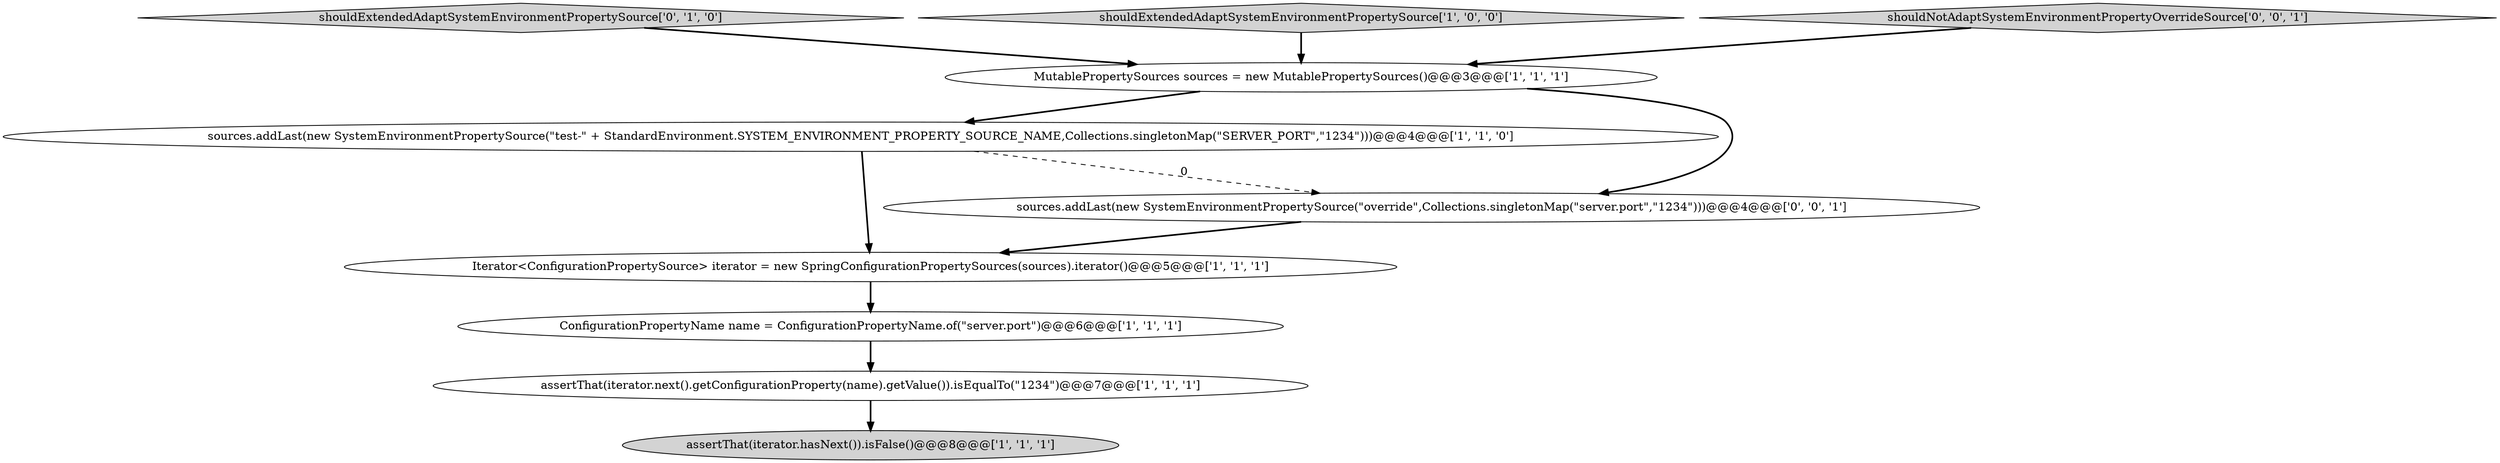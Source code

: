 digraph {
6 [style = filled, label = "sources.addLast(new SystemEnvironmentPropertySource(\"test-\" + StandardEnvironment.SYSTEM_ENVIRONMENT_PROPERTY_SOURCE_NAME,Collections.singletonMap(\"SERVER_PORT\",\"1234\")))@@@4@@@['1', '1', '0']", fillcolor = white, shape = ellipse image = "AAA0AAABBB1BBB"];
0 [style = filled, label = "Iterator<ConfigurationPropertySource> iterator = new SpringConfigurationPropertySources(sources).iterator()@@@5@@@['1', '1', '1']", fillcolor = white, shape = ellipse image = "AAA0AAABBB1BBB"];
3 [style = filled, label = "assertThat(iterator.next().getConfigurationProperty(name).getValue()).isEqualTo(\"1234\")@@@7@@@['1', '1', '1']", fillcolor = white, shape = ellipse image = "AAA0AAABBB1BBB"];
7 [style = filled, label = "shouldExtendedAdaptSystemEnvironmentPropertySource['0', '1', '0']", fillcolor = lightgray, shape = diamond image = "AAA0AAABBB2BBB"];
1 [style = filled, label = "assertThat(iterator.hasNext()).isFalse()@@@8@@@['1', '1', '1']", fillcolor = lightgray, shape = ellipse image = "AAA0AAABBB1BBB"];
4 [style = filled, label = "shouldExtendedAdaptSystemEnvironmentPropertySource['1', '0', '0']", fillcolor = lightgray, shape = diamond image = "AAA0AAABBB1BBB"];
5 [style = filled, label = "MutablePropertySources sources = new MutablePropertySources()@@@3@@@['1', '1', '1']", fillcolor = white, shape = ellipse image = "AAA0AAABBB1BBB"];
9 [style = filled, label = "sources.addLast(new SystemEnvironmentPropertySource(\"override\",Collections.singletonMap(\"server.port\",\"1234\")))@@@4@@@['0', '0', '1']", fillcolor = white, shape = ellipse image = "AAA0AAABBB3BBB"];
8 [style = filled, label = "shouldNotAdaptSystemEnvironmentPropertyOverrideSource['0', '0', '1']", fillcolor = lightgray, shape = diamond image = "AAA0AAABBB3BBB"];
2 [style = filled, label = "ConfigurationPropertyName name = ConfigurationPropertyName.of(\"server.port\")@@@6@@@['1', '1', '1']", fillcolor = white, shape = ellipse image = "AAA0AAABBB1BBB"];
7->5 [style = bold, label=""];
6->0 [style = bold, label=""];
5->6 [style = bold, label=""];
9->0 [style = bold, label=""];
3->1 [style = bold, label=""];
5->9 [style = bold, label=""];
8->5 [style = bold, label=""];
4->5 [style = bold, label=""];
2->3 [style = bold, label=""];
0->2 [style = bold, label=""];
6->9 [style = dashed, label="0"];
}

